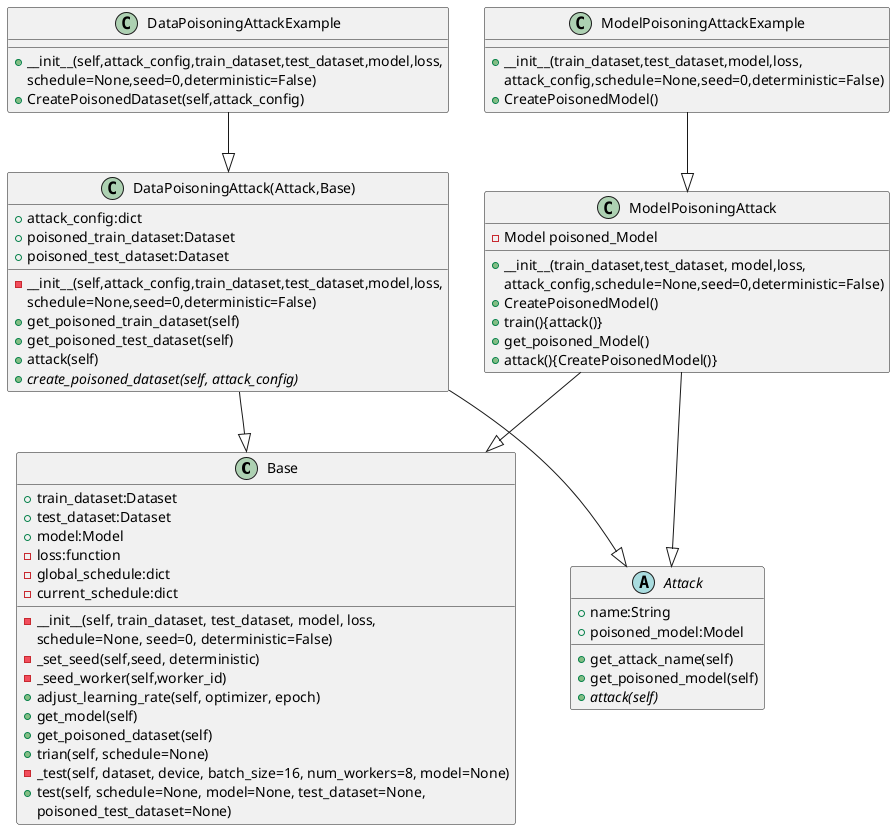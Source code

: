 @startuml

class Base {
  +train_dataset:Dataset 
  +test_dataset:Dataset 
  +model:Model 
  -loss:function
  -global_schedule:dict 
  -current_schedule:dict 

  -__init__(self, train_dataset, test_dataset, model, loss, 
            schedule=None, seed=0, deterministic=False)
  -_set_seed(self,seed, deterministic)
  -_seed_worker(self,worker_id)
  +adjust_learning_rate(self, optimizer, epoch)
  +get_model(self)
  +get_poisoned_dataset(self)
  +trian(self, schedule=None)
  -_test(self, dataset, device, batch_size=16, num_workers=8, model=None)
  +test(self, schedule=None, model=None, test_dataset=None, 
        poisoned_test_dataset=None) 
}

abstract class Attack{
    +name:String
    +poisoned_model:Model
    +get_attack_name(self)
    +get_poisoned_model(self)
    +{abstract} attack(self)
}
class "DataPoisoningAttack(Attack,Base)" as DataPoisoningAttack{
  +attack_config:dict
  +poisoned_train_dataset:Dataset
  +poisoned_test_dataset:Dataset 
  -__init__(self,attack_config,train_dataset,test_dataset,model,loss,
            schedule=None,seed=0,deterministic=False)
  +get_poisoned_train_dataset(self)
  +get_poisoned_test_dataset(self)
  +attack(self)
  +{abstract} create_poisoned_dataset(self, attack_config)
}

class DataPoisoningAttackExample{
    + __init__(self,attack_config,train_dataset,test_dataset,model,loss,
               schedule=None,seed=0,deterministic=False)
    +CreatePoisonedDataset(self,attack_config)  
}

class ModelPoisoningAttack {
  -Model poisoned_Model 
  +__init__(train_dataset,test_dataset, model,loss,
            attack_config,schedule=None,seed=0,deterministic=False)
  +CreatePoisonedModel()
  +train(){attack()}
  +get_poisoned_Model()
  +attack(){CreatePoisonedModel()}
}
class ModelPoisoningAttackExample{   
    + __init__(train_dataset,test_dataset,model,loss,
               attack_config,schedule=None,seed=0,deterministic=False)
    +CreatePoisonedModel()
}
DataPoisoningAttack--|> Attack
DataPoisoningAttack --|> Base
DataPoisoningAttackExample --|> DataPoisoningAttack
ModelPoisoningAttack --|> Attack
ModelPoisoningAttack --|> Base
ModelPoisoningAttackExample --|> ModelPoisoningAttack
@enduml